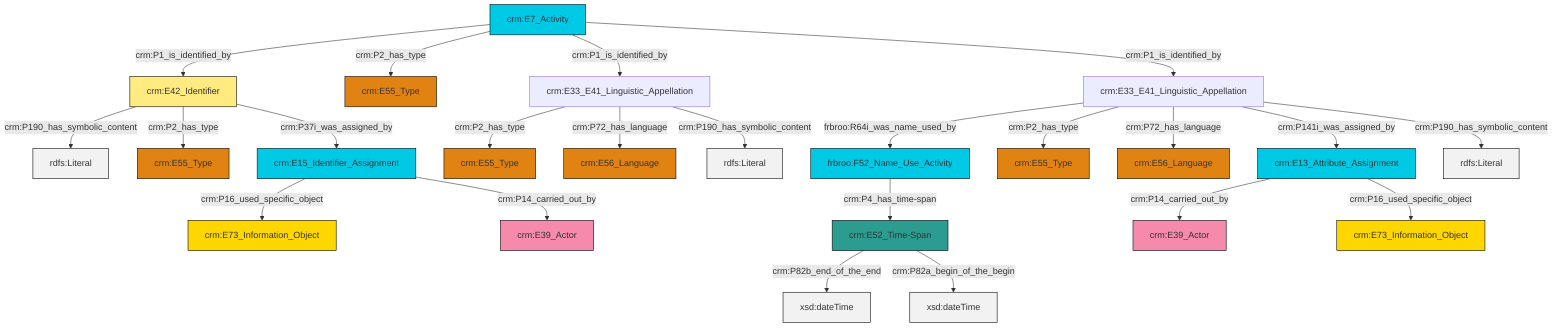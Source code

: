 graph TD
classDef Literal fill:#f2f2f2,stroke:#000000;
classDef CRM_Entity fill:#FFFFFF,stroke:#000000;
classDef Temporal_Entity fill:#00C9E6, stroke:#000000;
classDef Type fill:#E18312, stroke:#000000;
classDef Time-Span fill:#2C9C91, stroke:#000000;
classDef Appellation fill:#FFEB7F, stroke:#000000;
classDef Place fill:#008836, stroke:#000000;
classDef Persistent_Item fill:#B266B2, stroke:#000000;
classDef Conceptual_Object fill:#FFD700, stroke:#000000;
classDef Physical_Thing fill:#D2B48C, stroke:#000000;
classDef Actor fill:#f58aad, stroke:#000000;
classDef PC_Classes fill:#4ce600, stroke:#000000;
classDef Multi fill:#cccccc,stroke:#000000;

2["crm:E13_Attribute_Assignment"]:::Temporal_Entity -->|crm:P14_carried_out_by| 4["crm:E39_Actor"]:::Actor
5["crm:E33_E41_Linguistic_Appellation"]:::Default -->|frbroo:R64i_was_name_used_by| 9["frbroo:F52_Name_Use_Activity"]:::Temporal_Entity
9["frbroo:F52_Name_Use_Activity"]:::Temporal_Entity -->|crm:P4_has_time-span| 10["crm:E52_Time-Span"]:::Time-Span
11["crm:E33_E41_Linguistic_Appellation"]:::Default -->|crm:P2_has_type| 12["crm:E55_Type"]:::Type
15["crm:E15_Identifier_Assignment"]:::Temporal_Entity -->|crm:P16_used_specific_object| 0["crm:E73_Information_Object"]:::Conceptual_Object
13["crm:E7_Activity"]:::Temporal_Entity -->|crm:P1_is_identified_by| 16["crm:E42_Identifier"]:::Appellation
10["crm:E52_Time-Span"]:::Time-Span -->|crm:P82b_end_of_the_end| 19[xsd:dateTime]:::Literal
11["crm:E33_E41_Linguistic_Appellation"]:::Default -->|crm:P72_has_language| 23["crm:E56_Language"]:::Type
5["crm:E33_E41_Linguistic_Appellation"]:::Default -->|crm:P2_has_type| 7["crm:E55_Type"]:::Type
5["crm:E33_E41_Linguistic_Appellation"]:::Default -->|crm:P72_has_language| 17["crm:E56_Language"]:::Type
16["crm:E42_Identifier"]:::Appellation -->|crm:P190_has_symbolic_content| 27[rdfs:Literal]:::Literal
16["crm:E42_Identifier"]:::Appellation -->|crm:P2_has_type| 24["crm:E55_Type"]:::Type
13["crm:E7_Activity"]:::Temporal_Entity -->|crm:P2_has_type| 28["crm:E55_Type"]:::Type
10["crm:E52_Time-Span"]:::Time-Span -->|crm:P82a_begin_of_the_begin| 30[xsd:dateTime]:::Literal
13["crm:E7_Activity"]:::Temporal_Entity -->|crm:P1_is_identified_by| 11["crm:E33_E41_Linguistic_Appellation"]:::Default
15["crm:E15_Identifier_Assignment"]:::Temporal_Entity -->|crm:P14_carried_out_by| 31["crm:E39_Actor"]:::Actor
13["crm:E7_Activity"]:::Temporal_Entity -->|crm:P1_is_identified_by| 5["crm:E33_E41_Linguistic_Appellation"]:::Default
5["crm:E33_E41_Linguistic_Appellation"]:::Default -->|crm:P141i_was_assigned_by| 2["crm:E13_Attribute_Assignment"]:::Temporal_Entity
5["crm:E33_E41_Linguistic_Appellation"]:::Default -->|crm:P190_has_symbolic_content| 34[rdfs:Literal]:::Literal
2["crm:E13_Attribute_Assignment"]:::Temporal_Entity -->|crm:P16_used_specific_object| 38["crm:E73_Information_Object"]:::Conceptual_Object
11["crm:E33_E41_Linguistic_Appellation"]:::Default -->|crm:P190_has_symbolic_content| 40[rdfs:Literal]:::Literal
16["crm:E42_Identifier"]:::Appellation -->|crm:P37i_was_assigned_by| 15["crm:E15_Identifier_Assignment"]:::Temporal_Entity